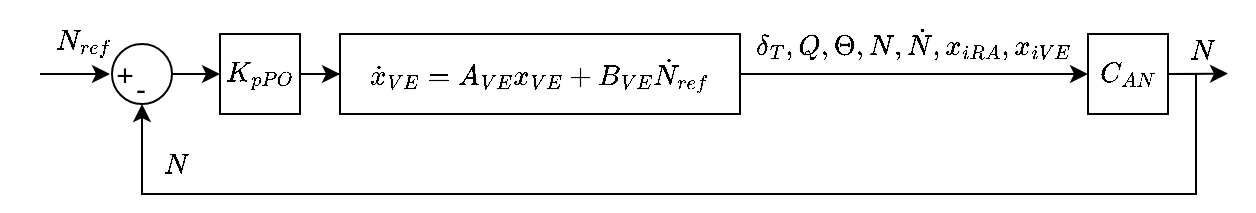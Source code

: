 <mxfile version="20.4.1" type="device"><diagram id="BTqglTxkiLxIiAVCjMsg" name="Page-1"><mxGraphModel dx="697" dy="624" grid="0" gridSize="10" guides="1" tooltips="1" connect="1" arrows="1" fold="1" page="1" pageScale="1" pageWidth="850" pageHeight="1100" math="1" shadow="0"><root><mxCell id="0"/><mxCell id="1" parent="0"/><mxCell id="DVgqLk-9vfnfV8y6L5Lv-12" style="edgeStyle=orthogonalEdgeStyle;rounded=0;orthogonalLoop=1;jettySize=auto;html=1;entryX=0;entryY=0.5;entryDx=0;entryDy=0;" parent="1" source="DVgqLk-9vfnfV8y6L5Lv-1" target="DVgqLk-9vfnfV8y6L5Lv-11" edge="1"><mxGeometry relative="1" as="geometry"/></mxCell><mxCell id="DVgqLk-9vfnfV8y6L5Lv-1" value="$$\dot{x}_{VE} = A_{VE} x_{VE} + B_{VE} \dot{N}_{ref}$$" style="rounded=0;whiteSpace=wrap;html=1;" parent="1" vertex="1"><mxGeometry x="358" y="440" width="200" height="40" as="geometry"/></mxCell><mxCell id="DVgqLk-9vfnfV8y6L5Lv-3" style="edgeStyle=orthogonalEdgeStyle;rounded=0;orthogonalLoop=1;jettySize=auto;html=1;entryX=0;entryY=0.5;entryDx=0;entryDy=0;" parent="1" source="DVgqLk-9vfnfV8y6L5Lv-2" target="DVgqLk-9vfnfV8y6L5Lv-1" edge="1"><mxGeometry relative="1" as="geometry"/></mxCell><mxCell id="DVgqLk-9vfnfV8y6L5Lv-2" value="$$K_{pPO}$$" style="whiteSpace=wrap;html=1;" parent="1" vertex="1"><mxGeometry x="298" y="440" width="40" height="40" as="geometry"/></mxCell><mxCell id="DVgqLk-9vfnfV8y6L5Lv-9" style="edgeStyle=orthogonalEdgeStyle;rounded=0;orthogonalLoop=1;jettySize=auto;html=1;entryX=0;entryY=0.5;entryDx=0;entryDy=0;" parent="1" source="DVgqLk-9vfnfV8y6L5Lv-5" target="DVgqLk-9vfnfV8y6L5Lv-2" edge="1"><mxGeometry relative="1" as="geometry"/></mxCell><mxCell id="DVgqLk-9vfnfV8y6L5Lv-5" value="&lt;div style=&quot;font-size: 8px;&quot;&gt;&lt;br&gt;&lt;/div&gt;" style="ellipse;whiteSpace=wrap;html=1;aspect=fixed;align=left;" parent="1" vertex="1"><mxGeometry x="244" y="445" width="30" height="30" as="geometry"/></mxCell><mxCell id="DVgqLk-9vfnfV8y6L5Lv-6" value="+" style="text;html=1;align=center;verticalAlign=middle;resizable=0;points=[];autosize=1;strokeColor=none;fillColor=none;fontSize=15;" parent="1" vertex="1"><mxGeometry x="235" y="445" width="30" height="30" as="geometry"/></mxCell><mxCell id="DVgqLk-9vfnfV8y6L5Lv-7" value="-" style="text;html=1;align=center;verticalAlign=middle;resizable=0;points=[];autosize=1;strokeColor=none;fillColor=none;fontSize=15;" parent="1" vertex="1"><mxGeometry x="243" y="452" width="30" height="30" as="geometry"/></mxCell><mxCell id="DVgqLk-9vfnfV8y6L5Lv-14" style="edgeStyle=orthogonalEdgeStyle;rounded=0;orthogonalLoop=1;jettySize=auto;html=1;" parent="1" source="DVgqLk-9vfnfV8y6L5Lv-11" edge="1"><mxGeometry relative="1" as="geometry"><mxPoint x="259" y="475" as="targetPoint"/><Array as="points"><mxPoint x="786" y="460"/><mxPoint x="786" y="520"/><mxPoint x="259" y="520"/></Array></mxGeometry></mxCell><mxCell id="DVgqLk-9vfnfV8y6L5Lv-11" value="$$C_{AN}$$" style="whiteSpace=wrap;html=1;" parent="1" vertex="1"><mxGeometry x="732" y="440" width="40" height="40" as="geometry"/></mxCell><mxCell id="DVgqLk-9vfnfV8y6L5Lv-16" value="$$N$$" style="text;html=1;align=center;verticalAlign=middle;resizable=0;points=[];autosize=1;strokeColor=none;fillColor=none;" parent="1" vertex="1"><mxGeometry x="249" y="492" width="53" height="26" as="geometry"/></mxCell><mxCell id="DVgqLk-9vfnfV8y6L5Lv-17" value="$$N$$" style="text;html=1;align=center;verticalAlign=middle;resizable=0;points=[];autosize=1;strokeColor=none;fillColor=none;" parent="1" vertex="1"><mxGeometry x="762" y="435" width="53" height="26" as="geometry"/></mxCell><mxCell id="DVgqLk-9vfnfV8y6L5Lv-19" value="" style="endArrow=classic;html=1;rounded=0;" parent="1" edge="1"><mxGeometry width="50" height="50" relative="1" as="geometry"><mxPoint x="772" y="460" as="sourcePoint"/><mxPoint x="802" y="459.8" as="targetPoint"/></mxGeometry></mxCell><mxCell id="DVgqLk-9vfnfV8y6L5Lv-20" value="$$\delta_T,Q,\Theta,N,\dot{N},x_{iRA},x_{iVE}&lt;br&gt;$$" style="text;html=1;align=center;verticalAlign=middle;resizable=0;points=[];autosize=1;strokeColor=none;fillColor=none;" parent="1" vertex="1"><mxGeometry x="513" y="423.5" width="262" height="41" as="geometry"/></mxCell><mxCell id="DVgqLk-9vfnfV8y6L5Lv-21" value="" style="endArrow=classic;html=1;rounded=0;exitX=1;exitY=0.5;exitDx=0;exitDy=0;" parent="1" edge="1"><mxGeometry width="50" height="50" relative="1" as="geometry"><mxPoint x="208" y="460" as="sourcePoint"/><mxPoint x="243" y="460" as="targetPoint"/></mxGeometry></mxCell><mxCell id="DVgqLk-9vfnfV8y6L5Lv-22" value="$$N_{ref}$$" style="text;html=1;align=center;verticalAlign=middle;resizable=0;points=[];autosize=1;strokeColor=none;fillColor=none;" parent="1" vertex="1"><mxGeometry x="188" y="431" width="82" height="26" as="geometry"/></mxCell></root></mxGraphModel></diagram></mxfile>